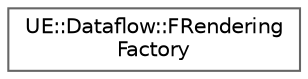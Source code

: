 digraph "Graphical Class Hierarchy"
{
 // INTERACTIVE_SVG=YES
 // LATEX_PDF_SIZE
  bgcolor="transparent";
  edge [fontname=Helvetica,fontsize=10,labelfontname=Helvetica,labelfontsize=10];
  node [fontname=Helvetica,fontsize=10,shape=box,height=0.2,width=0.4];
  rankdir="LR";
  Node0 [id="Node000000",label="UE::Dataflow::FRendering\lFactory",height=0.2,width=0.4,color="grey40", fillcolor="white", style="filled",URL="$d2/d42/classUE_1_1Dataflow_1_1FRenderingFactory.html",tooltip=" "];
}
